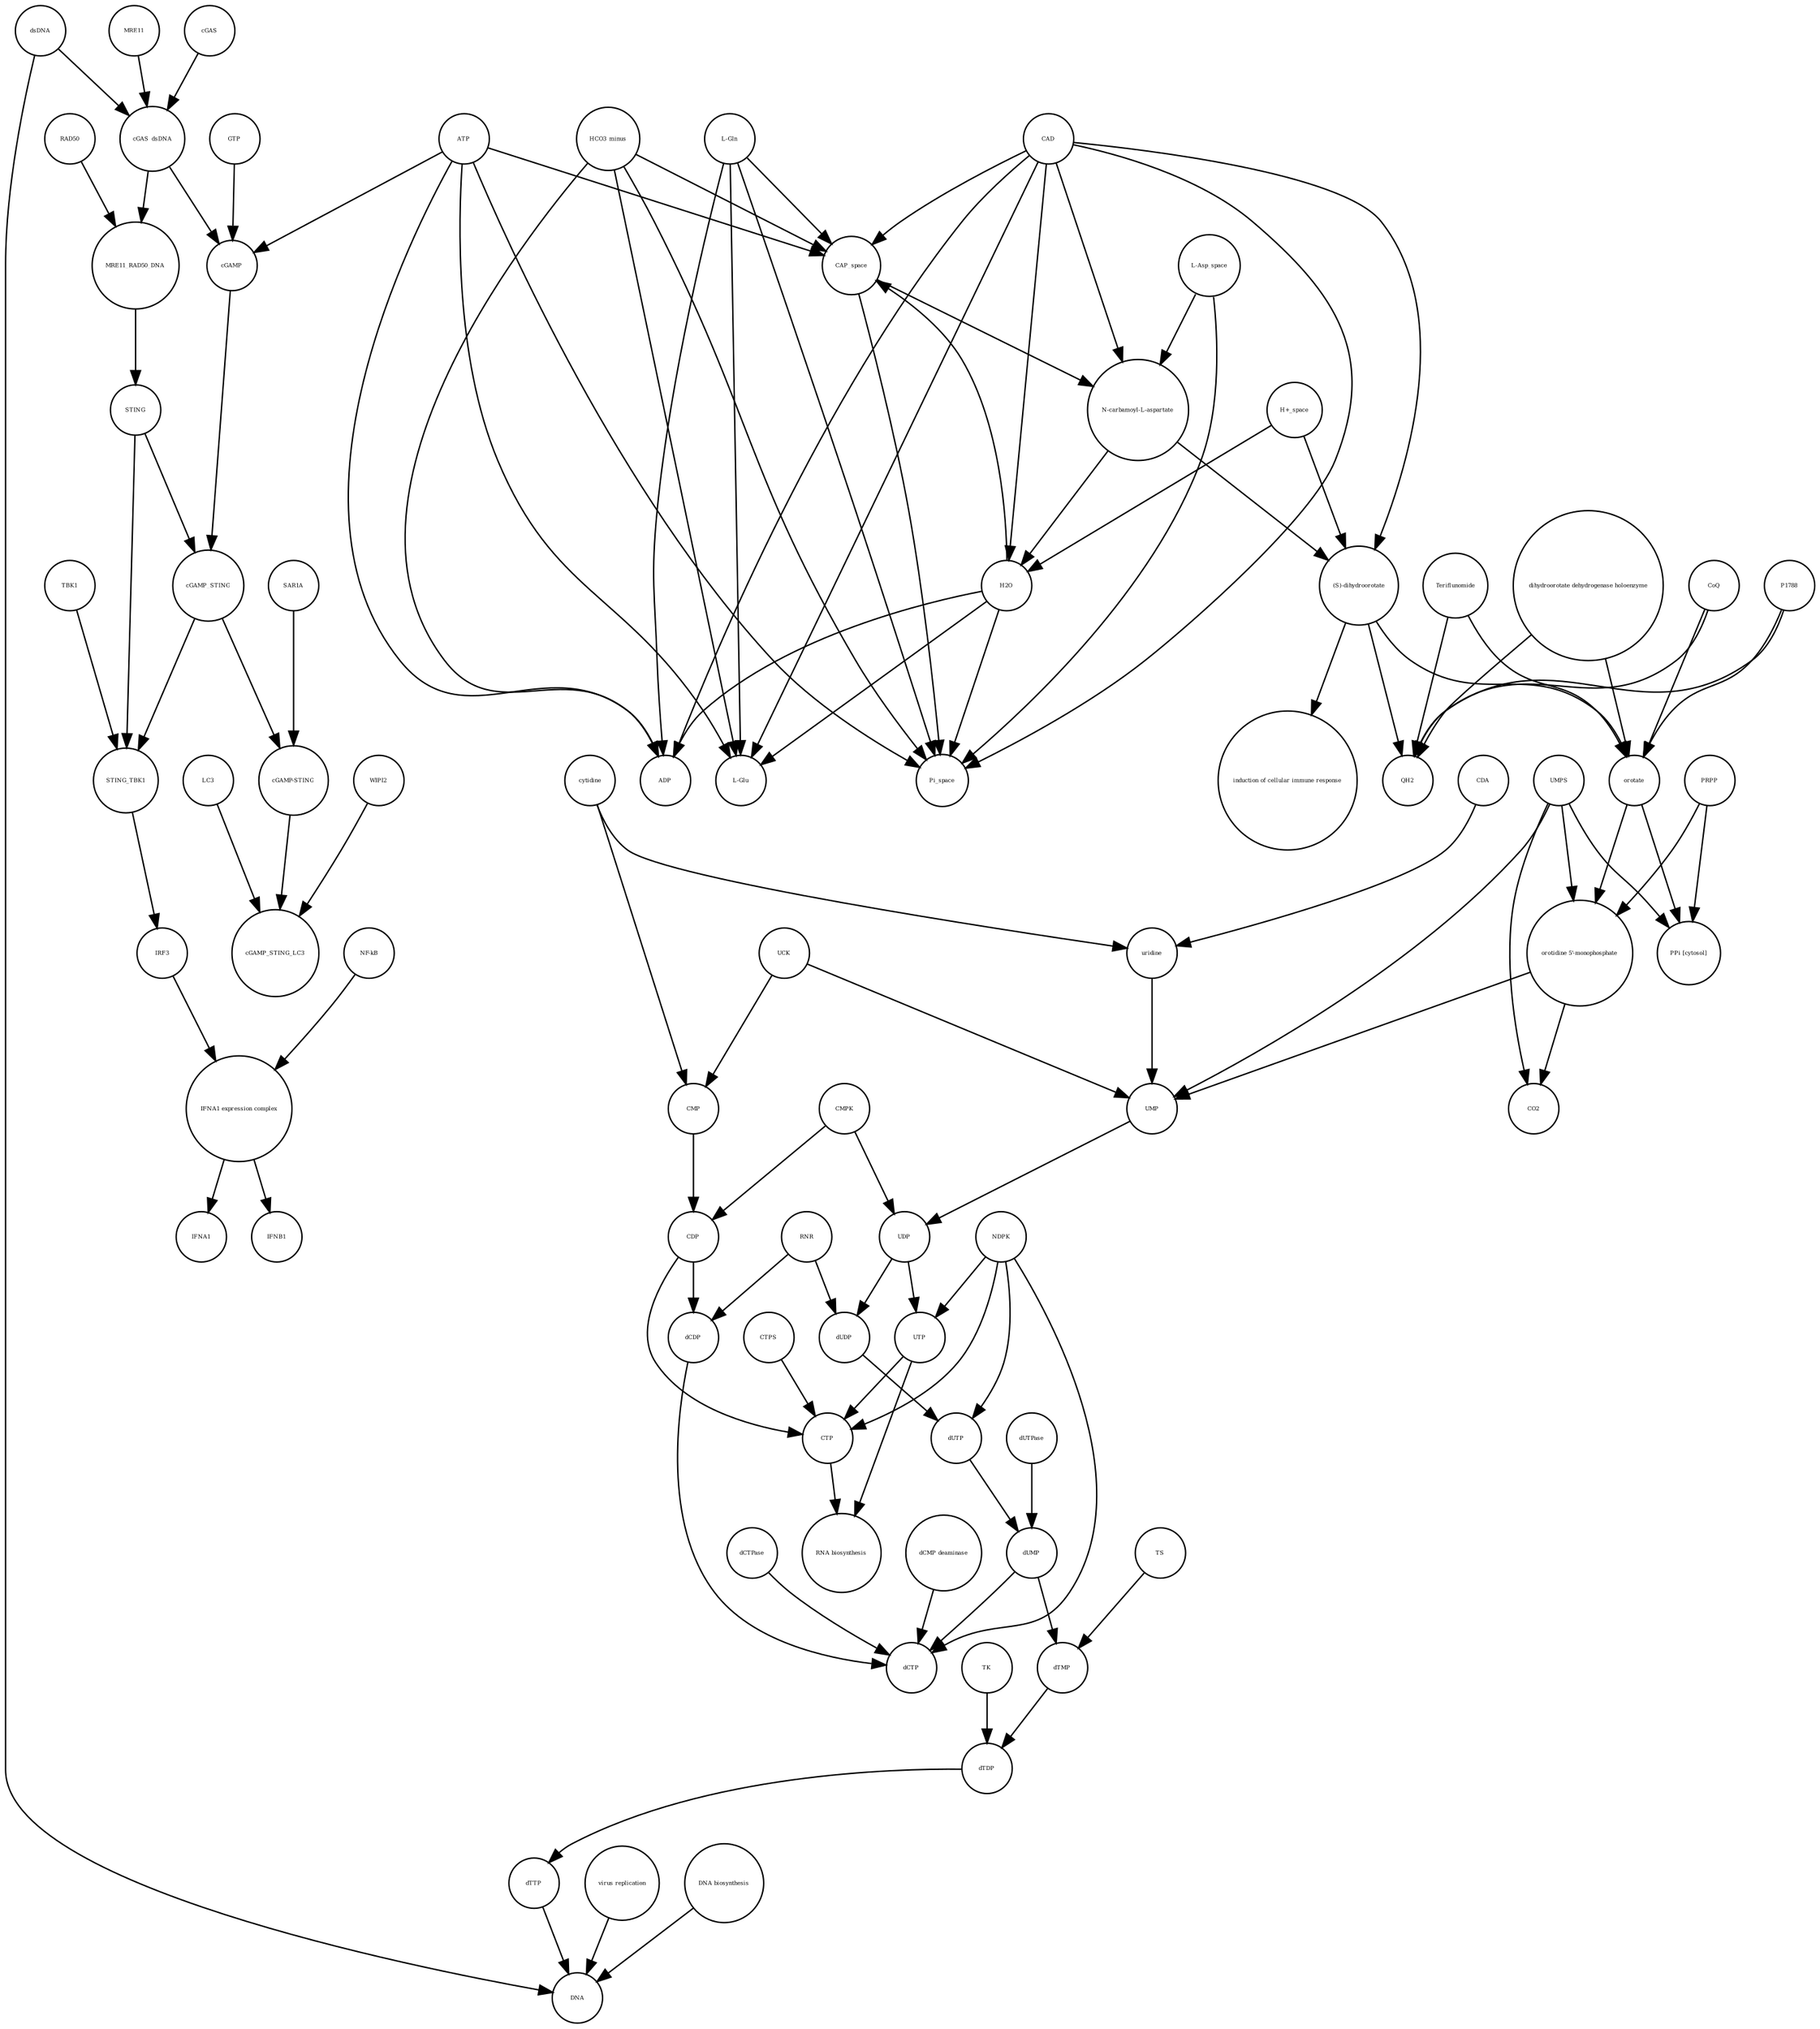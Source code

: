 strict digraph  {
UTP [annotation="", bipartite=0, cls="simple chemical", fontsize=4, label=UTP, shape=circle];
"RNA biosynthesis" [annotation="urn_miriam_obo.go_GO%3A0032774", bipartite=0, cls=phenotype, fontsize=4, label="RNA biosynthesis", shape=circle];
CTP [annotation="", bipartite=0, cls="simple chemical", fontsize=4, label=CTP, shape=circle];
"(S)-dihydroorotate" [annotation="", bipartite=0, cls="simple chemical", fontsize=4, label="(S)-dihydroorotate", shape=circle];
"induction of cellular immune response" [annotation="", bipartite=0, cls=phenotype, fontsize=4, label="induction of cellular immune response", shape=circle];
P1788 [annotation="", bipartite=0, cls="simple chemical", fontsize=4, label=P1788, shape=circle];
CAD [annotation="", bipartite=0, cls=macromolecule, fontsize=4, label=CAD, shape=circle];
SAR1A [annotation="", bipartite=0, cls=macromolecule, fontsize=4, label=SAR1A, shape=circle];
dsDNA [annotation="", bipartite=0, cls="simple chemical", fontsize=4, label=dsDNA, shape=circle];
CDA [annotation="", bipartite=0, cls=macromolecule, fontsize=4, label=CDA, shape=circle];
CO2 [annotation="", bipartite=0, cls="simple chemical", fontsize=4, label=CO2, shape=circle];
PRPP [annotation="", bipartite=0, cls="simple chemical", fontsize=4, label=PRPP, shape=circle];
RAD50 [annotation="", bipartite=0, cls="macromolecule multimer", fontsize=4, label=RAD50, shape=circle];
dUTPase [annotation="", bipartite=0, cls=macromolecule, fontsize=4, label=dUTPase, shape=circle];
cGAMP [annotation="", bipartite=0, cls="simple chemical", fontsize=4, label=cGAMP, shape=circle];
UDP [annotation="", bipartite=0, cls="simple chemical", fontsize=4, label=UDP, shape=circle];
cGAMP_STING [annotation="", bipartite=0, cls=complex, fontsize=4, label=cGAMP_STING, shape=circle];
dCTP [annotation="", bipartite=0, cls="simple chemical", fontsize=4, label=dCTP, shape=circle];
IFNA1 [annotation="", bipartite=0, cls="nucleic acid feature", fontsize=4, label=IFNA1, shape=circle];
"L-Glu" [annotation="", bipartite=0, cls="simple chemical", fontsize=4, label="L-Glu", shape=circle];
"N-carbamoyl-L-aspartate" [annotation="", bipartite=0, cls="simple chemical", fontsize=4, label="N-carbamoyl-L-aspartate", shape=circle];
"IFNA1 expression complex" [annotation="", bipartite=0, cls=complex, fontsize=4, label="IFNA1 expression complex", shape=circle];
cGAS [annotation="", bipartite=0, cls=macromolecule, fontsize=4, label=cGAS, shape=circle];
TS [annotation="", bipartite=0, cls=macromolecule, fontsize=4, label=TS, shape=circle];
NDPK [annotation="", bipartite=0, cls=macromolecule, fontsize=4, label=NDPK, shape=circle];
CDP [annotation="", bipartite=0, cls="simple chemical", fontsize=4, label=CDP, shape=circle];
dTTP [annotation="", bipartite=0, cls="simple chemical", fontsize=4, label=dTTP, shape=circle];
"cGAMP-STING" [annotation="", bipartite=0, cls=complex, fontsize=4, label="cGAMP-STING", shape=circle];
dUDP [annotation="", bipartite=0, cls="simple chemical", fontsize=4, label=dUDP, shape=circle];
cGAS_dsDNA [annotation="", bipartite=0, cls=complex, fontsize=4, label=cGAS_dsDNA, shape=circle];
CMP [annotation="", bipartite=0, cls="simple chemical", fontsize=4, label=CMP, shape=circle];
CTPS [annotation="", bipartite=0, cls=macromolecule, fontsize=4, label=CTPS, shape=circle];
Teriflunomide [annotation="", bipartite=0, cls="simple chemical", fontsize=4, label=Teriflunomide, shape=circle];
"L-Asp_space" [annotation="", bipartite=0, cls="simple chemical", fontsize=4, label="L-Asp_space", shape=circle];
dCTPase [annotation="", bipartite=0, cls=macromolecule, fontsize=4, label=dCTPase, shape=circle];
IFNB1 [annotation="", bipartite=0, cls="nucleic acid feature", fontsize=4, label=IFNB1, shape=circle];
Pi_space [annotation="", bipartite=0, cls="simple chemical", fontsize=4, label=Pi_space, shape=circle];
IRF3 [annotation="", bipartite=0, cls="macromolecule multimer", fontsize=4, label=IRF3, shape=circle];
UMPS [annotation="", bipartite=0, cls="macromolecule multimer", fontsize=4, label=UMPS, shape=circle];
WIPI2 [annotation="", bipartite=0, cls=macromolecule, fontsize=4, label=WIPI2, shape=circle];
ADP [annotation="", bipartite=0, cls="simple chemical", fontsize=4, label=ADP, shape=circle];
"PPi [cytosol]" [annotation="", bipartite=0, cls="simple chemical", fontsize=4, label="PPi [cytosol]", shape=circle];
dCDP [annotation="", bipartite=0, cls="simple chemical", fontsize=4, label=dCDP, shape=circle];
cytidine [annotation="", bipartite=0, cls="simple chemical", fontsize=4, label=cytidine, shape=circle];
dUTP [annotation="", bipartite=0, cls="simple chemical", fontsize=4, label=dUTP, shape=circle];
CAP_space [annotation="", bipartite=0, cls="simple chemical", fontsize=4, label=CAP_space, shape=circle];
RNR [annotation="", bipartite=0, cls=macromolecule, fontsize=4, label=RNR, shape=circle];
"L-Gln" [annotation="", bipartite=0, cls="simple chemical", fontsize=4, label="L-Gln", shape=circle];
HCO3_minus [annotation="", bipartite=0, cls="simple chemical", fontsize=4, label=HCO3_minus, shape=circle];
ATP [annotation="", bipartite=0, cls="simple chemical", fontsize=4, label=ATP, shape=circle];
uridine [annotation="", bipartite=0, cls="simple chemical", fontsize=4, label=uridine, shape=circle];
STING_TBK1 [annotation="", bipartite=0, cls=complex, fontsize=4, label=STING_TBK1, shape=circle];
GTP [annotation="", bipartite=0, cls="simple chemical", fontsize=4, label=GTP, shape=circle];
STING [annotation="", bipartite=0, cls="macromolecule multimer", fontsize=4, label=STING, shape=circle];
TK [annotation="", bipartite=0, cls=macromolecule, fontsize=4, label=TK, shape=circle];
"NF-kB" [annotation="", bipartite=0, cls=complex, fontsize=4, label="NF-kB", shape=circle];
MRE11 [annotation="", bipartite=0, cls="macromolecule multimer", fontsize=4, label=MRE11, shape=circle];
"virus replication" [annotation="", bipartite=0, cls=phenotype, fontsize=4, label="virus replication", shape=circle];
UMP [annotation="", bipartite=0, cls="simple chemical", fontsize=4, label=UMP, shape=circle];
"dihydroorotate dehydrogenase holoenzyme" [annotation="", bipartite=0, cls="simple chemical", fontsize=4, label="dihydroorotate dehydrogenase holoenzyme", shape=circle];
H2O [annotation="", bipartite=0, cls="simple chemical", fontsize=4, label=H2O, shape=circle];
LC3 [annotation="", bipartite=0, cls=macromolecule, fontsize=4, label=LC3, shape=circle];
MRE11_RAD50_DNA [annotation="", bipartite=0, cls=complex, fontsize=4, label=MRE11_RAD50_DNA, shape=circle];
UCK [annotation="", bipartite=0, cls=macromolecule, fontsize=4, label=UCK, shape=circle];
orotate [annotation="", bipartite=0, cls="simple chemical", fontsize=4, label=orotate, shape=circle];
CoQ [annotation="", bipartite=0, cls="simple chemical", fontsize=4, label=CoQ, shape=circle];
TBK1 [annotation="", bipartite=0, cls=macromolecule, fontsize=4, label=TBK1, shape=circle];
DNA [annotation="", bipartite=0, cls="nucleic acid feature", fontsize=4, label=DNA, shape=circle];
dUMP [annotation="", bipartite=0, cls="simple chemical", fontsize=4, label=dUMP, shape=circle];
dTMP [annotation="", bipartite=0, cls="simple chemical", fontsize=4, label=dTMP, shape=circle];
cGAMP_STING_LC3 [annotation="", bipartite=0, cls=complex, fontsize=4, label=cGAMP_STING_LC3, shape=circle];
QH2 [annotation="", bipartite=0, cls="simple chemical", fontsize=4, label=QH2, shape=circle];
"orotidine 5'-monophosphate" [annotation="", bipartite=0, cls="simple chemical", fontsize=4, label="orotidine 5'-monophosphate", shape=circle];
CMPK [annotation="", bipartite=0, cls=macromolecule, fontsize=4, label=CMPK, shape=circle];
"dCMP deaminase" [annotation="", bipartite=0, cls=macromolecule, fontsize=4, label="dCMP deaminase", shape=circle];
"H+_space" [annotation="", bipartite=0, cls="simple chemical", fontsize=4, label="H+_space", shape=circle];
dTDP [annotation="", bipartite=0, cls="simple chemical", fontsize=4, label=dTDP, shape=circle];
"DNA biosynthesis" [annotation="urn_miriam_obo.go_GO%3A0071897", bipartite=0, cls=phenotype, fontsize=4, label="DNA biosynthesis", shape=circle];
UTP -> "RNA biosynthesis"  [annotation="", interaction_type="necessary stimulation"];
UTP -> CTP  [annotation="", interaction_type=production];
CTP -> "RNA biosynthesis"  [annotation="", interaction_type="necessary stimulation"];
"(S)-dihydroorotate" -> "induction of cellular immune response"  [annotation="", interaction_type="necessary stimulation"];
"(S)-dihydroorotate" -> QH2  [annotation="", interaction_type=production];
"(S)-dihydroorotate" -> orotate  [annotation="", interaction_type=production];
P1788 -> QH2  [annotation=urn_miriam_reactome_REACT_1698, interaction_type=inhibition];
P1788 -> orotate  [annotation=urn_miriam_reactome_REACT_1698, interaction_type=inhibition];
CAD -> H2O  [annotation=urn_miriam_reactome_REACT_1698, interaction_type=catalysis];
CAD -> "(S)-dihydroorotate"  [annotation=urn_miriam_reactome_REACT_1698, interaction_type=catalysis];
CAD -> Pi_space  [annotation=urn_miriam_reactome_REACT_1698, interaction_type=catalysis];
CAD -> "N-carbamoyl-L-aspartate"  [annotation=urn_miriam_reactome_REACT_1698, interaction_type=catalysis];
CAD -> CAP_space  [annotation=urn_miriam_reactome_REACT_1698, interaction_type=catalysis];
CAD -> "L-Glu"  [annotation=urn_miriam_reactome_REACT_1698, interaction_type=catalysis];
CAD -> ADP  [annotation=urn_miriam_reactome_REACT_1698, interaction_type=catalysis];
SAR1A -> "cGAMP-STING"  [annotation="", interaction_type=catalysis];
dsDNA -> cGAS_dsDNA  [annotation="", interaction_type=production];
dsDNA -> DNA  [annotation="", interaction_type=production];
CDA -> uridine  [annotation="", interaction_type=catalysis];
PRPP -> "orotidine 5'-monophosphate"  [annotation="", interaction_type=production];
PRPP -> "PPi [cytosol]"  [annotation="", interaction_type=production];
RAD50 -> MRE11_RAD50_DNA  [annotation="", interaction_type=production];
dUTPase -> dUMP  [annotation="", interaction_type=catalysis];
cGAMP -> cGAMP_STING  [annotation="", interaction_type=production];
UDP -> UTP  [annotation="", interaction_type=production];
UDP -> dUDP  [annotation="", interaction_type=production];
cGAMP_STING -> "cGAMP-STING"  [annotation="", interaction_type=production];
cGAMP_STING -> STING_TBK1  [annotation="", interaction_type=production];
"N-carbamoyl-L-aspartate" -> "(S)-dihydroorotate"  [annotation="", interaction_type=production];
"N-carbamoyl-L-aspartate" -> H2O  [annotation="", interaction_type=production];
"IFNA1 expression complex" -> IFNA1  [annotation="", interaction_type=stimulation];
"IFNA1 expression complex" -> IFNB1  [annotation="", interaction_type=stimulation];
cGAS -> cGAS_dsDNA  [annotation="", interaction_type=production];
TS -> dTMP  [annotation="", interaction_type=catalysis];
NDPK -> dCTP  [annotation="", interaction_type=catalysis];
NDPK -> CTP  [annotation="", interaction_type=catalysis];
NDPK -> dUTP  [annotation="", interaction_type=catalysis];
NDPK -> UTP  [annotation="", interaction_type=catalysis];
CDP -> CTP  [annotation="", interaction_type=production];
CDP -> dCDP  [annotation="", interaction_type=production];
dTTP -> DNA  [annotation="", interaction_type=production];
"cGAMP-STING" -> cGAMP_STING_LC3  [annotation="", interaction_type=production];
dUDP -> dUTP  [annotation="", interaction_type=production];
cGAS_dsDNA -> cGAMP  [annotation="", interaction_type=catalysis];
cGAS_dsDNA -> MRE11_RAD50_DNA  [annotation="", interaction_type=production];
CMP -> CDP  [annotation="", interaction_type=production];
CTPS -> CTP  [annotation="", interaction_type=catalysis];
Teriflunomide -> QH2  [annotation=urn_miriam_reactome_REACT_1698, interaction_type=inhibition];
Teriflunomide -> orotate  [annotation=urn_miriam_reactome_REACT_1698, interaction_type=inhibition];
"L-Asp_space" -> Pi_space  [annotation="", interaction_type=production];
"L-Asp_space" -> "N-carbamoyl-L-aspartate"  [annotation="", interaction_type=production];
dCTPase -> dCTP  [annotation="", interaction_type=catalysis];
IRF3 -> "IFNA1 expression complex"  [annotation="", interaction_type=production];
UMPS -> "orotidine 5'-monophosphate"  [annotation=urn_miriam_reactome_REACT_1698, interaction_type=catalysis];
UMPS -> "PPi [cytosol]"  [annotation=urn_miriam_reactome_REACT_1698, interaction_type=catalysis];
UMPS -> UMP  [annotation=urn_miriam_reactome_REACT_1698, interaction_type=catalysis];
UMPS -> CO2  [annotation=urn_miriam_reactome_REACT_1698, interaction_type=catalysis];
WIPI2 -> cGAMP_STING_LC3  [annotation="", interaction_type=catalysis];
dCDP -> dCTP  [annotation="", interaction_type=production];
cytidine -> uridine  [annotation="", interaction_type=production];
cytidine -> CMP  [annotation="", interaction_type=production];
dUTP -> dUMP  [annotation="", interaction_type=production];
CAP_space -> Pi_space  [annotation="", interaction_type=production];
CAP_space -> "N-carbamoyl-L-aspartate"  [annotation="", interaction_type=production];
RNR -> dCDP  [annotation="", interaction_type=catalysis];
RNR -> dUDP  [annotation="", interaction_type=catalysis];
"L-Gln" -> ADP  [annotation="", interaction_type=production];
"L-Gln" -> CAP_space  [annotation="", interaction_type=production];
"L-Gln" -> "L-Glu"  [annotation="", interaction_type=production];
"L-Gln" -> Pi_space  [annotation="", interaction_type=production];
HCO3_minus -> ADP  [annotation="", interaction_type=production];
HCO3_minus -> CAP_space  [annotation="", interaction_type=production];
HCO3_minus -> "L-Glu"  [annotation="", interaction_type=production];
HCO3_minus -> Pi_space  [annotation="", interaction_type=production];
ATP -> CAP_space  [annotation="", interaction_type=production];
ATP -> Pi_space  [annotation="", interaction_type=production];
ATP -> "L-Glu"  [annotation="", interaction_type=production];
ATP -> ADP  [annotation="", interaction_type=production];
ATP -> cGAMP  [annotation="", interaction_type=production];
uridine -> UMP  [annotation="", interaction_type=production];
STING_TBK1 -> IRF3  [annotation="", interaction_type=catalysis];
GTP -> cGAMP  [annotation="", interaction_type=production];
STING -> STING_TBK1  [annotation="", interaction_type=production];
STING -> cGAMP_STING  [annotation="", interaction_type=production];
TK -> dTDP  [annotation="", interaction_type=catalysis];
"NF-kB" -> "IFNA1 expression complex"  [annotation="", interaction_type=production];
MRE11 -> cGAS_dsDNA  [annotation="", interaction_type=production];
"virus replication" -> DNA  [annotation="", interaction_type=inhibition];
UMP -> UDP  [annotation="", interaction_type=production];
"dihydroorotate dehydrogenase holoenzyme" -> QH2  [annotation=urn_miriam_reactome_REACT_1698, interaction_type=catalysis];
"dihydroorotate dehydrogenase holoenzyme" -> orotate  [annotation=urn_miriam_reactome_REACT_1698, interaction_type=catalysis];
H2O -> ADP  [annotation="", interaction_type=production];
H2O -> CAP_space  [annotation="", interaction_type=production];
H2O -> "L-Glu"  [annotation="", interaction_type=production];
H2O -> Pi_space  [annotation="", interaction_type=production];
LC3 -> cGAMP_STING_LC3  [annotation="", interaction_type=production];
MRE11_RAD50_DNA -> STING  [annotation="", interaction_type=catalysis];
UCK -> CMP  [annotation="", interaction_type=catalysis];
UCK -> UMP  [annotation="", interaction_type=catalysis];
orotate -> "orotidine 5'-monophosphate"  [annotation="", interaction_type=production];
orotate -> "PPi [cytosol]"  [annotation="", interaction_type=production];
CoQ -> QH2  [annotation="", interaction_type=production];
CoQ -> orotate  [annotation="", interaction_type=production];
TBK1 -> STING_TBK1  [annotation="", interaction_type=production];
dUMP -> dTMP  [annotation="", interaction_type=production];
dUMP -> dCTP  [annotation="", interaction_type=production];
dTMP -> dTDP  [annotation="", interaction_type=production];
"orotidine 5'-monophosphate" -> CO2  [annotation="", interaction_type=production];
"orotidine 5'-monophosphate" -> UMP  [annotation="", interaction_type=production];
CMPK -> CDP  [annotation="", interaction_type=catalysis];
CMPK -> UDP  [annotation="", interaction_type=catalysis];
"dCMP deaminase" -> dCTP  [annotation="", interaction_type=catalysis];
"H+_space" -> "(S)-dihydroorotate"  [annotation="", interaction_type=production];
"H+_space" -> H2O  [annotation="", interaction_type=production];
dTDP -> dTTP  [annotation="", interaction_type=production];
"DNA biosynthesis" -> DNA  [annotation="", interaction_type=catalysis];
}

